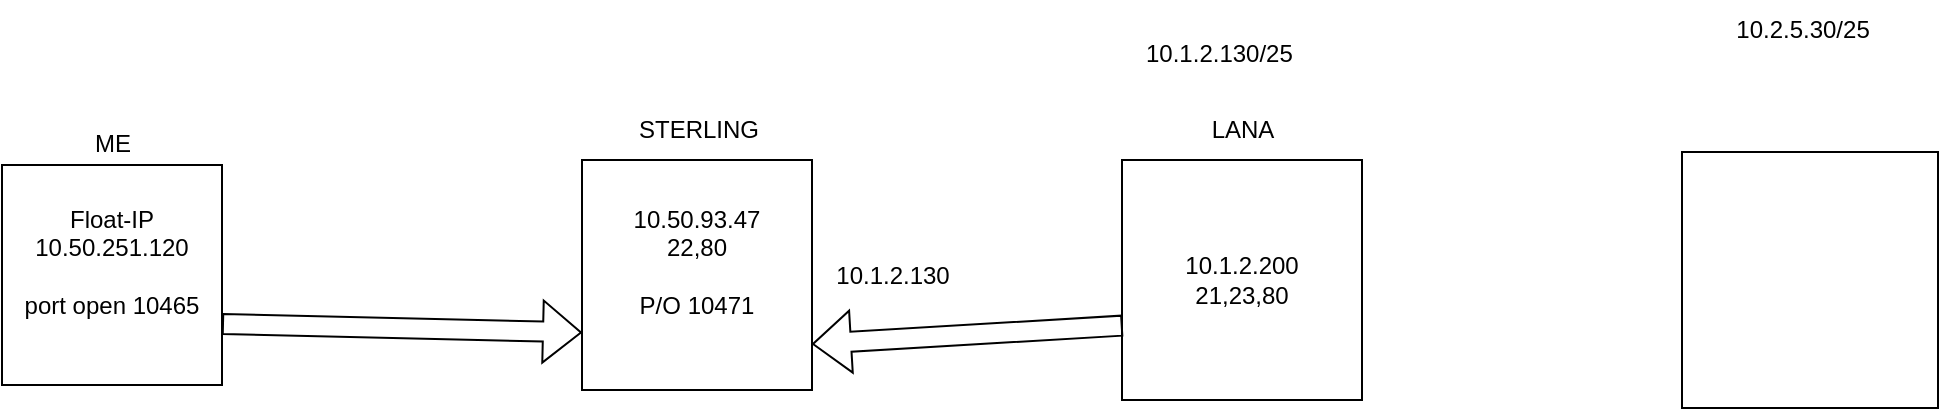 <mxfile version="28.1.1">
  <diagram name="Page-1" id="9suY4JIQJENYd-3QamIk">
    <mxGraphModel dx="1042" dy="547" grid="1" gridSize="10" guides="1" tooltips="1" connect="1" arrows="1" fold="1" page="1" pageScale="1" pageWidth="850" pageHeight="1100" math="0" shadow="0">
      <root>
        <mxCell id="0" />
        <mxCell id="1" parent="0" />
        <mxCell id="RbsaDlX57cV3KOvRGJUV-1" value="&lt;div&gt;Float-IP&lt;/div&gt;&lt;div&gt;10.50.251.120&lt;/div&gt;&lt;div&gt;&lt;br&gt;&lt;/div&gt;&lt;div&gt;port open 10465&lt;/div&gt;&lt;div&gt;&lt;br&gt;&lt;/div&gt;" style="whiteSpace=wrap;html=1;aspect=fixed;" parent="1" vertex="1">
          <mxGeometry x="100" y="120.5" width="110" height="110" as="geometry" />
        </mxCell>
        <mxCell id="RbsaDlX57cV3KOvRGJUV-2" value="ME" style="text;html=1;align=center;verticalAlign=middle;resizable=0;points=[];autosize=1;strokeColor=none;fillColor=none;" parent="1" vertex="1">
          <mxGeometry x="135" y="95" width="40" height="30" as="geometry" />
        </mxCell>
        <mxCell id="RbsaDlX57cV3KOvRGJUV-4" value="10.50.93.47&lt;div&gt;22,80&lt;/div&gt;&lt;div&gt;&lt;br&gt;&lt;/div&gt;&lt;div&gt;P/O&amp;nbsp;&lt;span style=&quot;background-color: transparent; color: light-dark(rgb(0, 0, 0), rgb(255, 255, 255));&quot;&gt;10471&lt;/span&gt;&lt;/div&gt;&lt;div&gt;&lt;br&gt;&lt;/div&gt;" style="whiteSpace=wrap;html=1;aspect=fixed;" parent="1" vertex="1">
          <mxGeometry x="390" y="118" width="115" height="115" as="geometry" />
        </mxCell>
        <mxCell id="RbsaDlX57cV3KOvRGJUV-5" value="STERLING" style="text;html=1;align=center;verticalAlign=middle;resizable=0;points=[];autosize=1;strokeColor=none;fillColor=none;" parent="1" vertex="1">
          <mxGeometry x="407.5" y="88" width="80" height="30" as="geometry" />
        </mxCell>
        <mxCell id="RbsaDlX57cV3KOvRGJUV-7" value="10.1.2.130/25" style="text;whiteSpace=wrap;html=1;" parent="1" vertex="1">
          <mxGeometry x="670" y="51" width="110" height="40" as="geometry" />
        </mxCell>
        <mxCell id="RbsaDlX57cV3KOvRGJUV-8" value="10.1.2.200&lt;div&gt;21,23,80&lt;/div&gt;" style="whiteSpace=wrap;html=1;aspect=fixed;" parent="1" vertex="1">
          <mxGeometry x="660" y="118" width="120" height="120" as="geometry" />
        </mxCell>
        <mxCell id="RbsaDlX57cV3KOvRGJUV-10" value="10.1.2.130" style="text;html=1;align=center;verticalAlign=middle;resizable=0;points=[];autosize=1;strokeColor=none;fillColor=none;" parent="1" vertex="1">
          <mxGeometry x="505" y="160.5" width="80" height="30" as="geometry" />
        </mxCell>
        <mxCell id="2Q3JclFvfD3LQ6WmqOtR-1" value="LANA" style="text;html=1;align=center;verticalAlign=middle;resizable=0;points=[];autosize=1;strokeColor=none;fillColor=none;" vertex="1" parent="1">
          <mxGeometry x="695" y="88" width="50" height="30" as="geometry" />
        </mxCell>
        <mxCell id="2Q3JclFvfD3LQ6WmqOtR-3" value="" style="whiteSpace=wrap;html=1;aspect=fixed;" vertex="1" parent="1">
          <mxGeometry x="940" y="114" width="128" height="128" as="geometry" />
        </mxCell>
        <mxCell id="2Q3JclFvfD3LQ6WmqOtR-4" value="10.2.5.30/25" style="text;html=1;align=center;verticalAlign=middle;resizable=0;points=[];autosize=1;strokeColor=none;fillColor=none;" vertex="1" parent="1">
          <mxGeometry x="955" y="38" width="90" height="30" as="geometry" />
        </mxCell>
        <mxCell id="2Q3JclFvfD3LQ6WmqOtR-6" value="" style="shape=flexArrow;endArrow=classic;html=1;rounded=0;exitX=0.003;exitY=0.69;exitDx=0;exitDy=0;exitPerimeter=0;" edge="1" parent="1" source="RbsaDlX57cV3KOvRGJUV-8">
          <mxGeometry width="50" height="50" relative="1" as="geometry">
            <mxPoint x="670" y="220" as="sourcePoint" />
            <mxPoint x="505" y="210" as="targetPoint" />
          </mxGeometry>
        </mxCell>
        <mxCell id="2Q3JclFvfD3LQ6WmqOtR-7" value="" style="shape=flexArrow;endArrow=classic;html=1;rounded=0;entryX=0;entryY=0.75;entryDx=0;entryDy=0;" edge="1" parent="1" target="RbsaDlX57cV3KOvRGJUV-4">
          <mxGeometry width="50" height="50" relative="1" as="geometry">
            <mxPoint x="210" y="200" as="sourcePoint" />
            <mxPoint x="360" y="200" as="targetPoint" />
          </mxGeometry>
        </mxCell>
      </root>
    </mxGraphModel>
  </diagram>
</mxfile>
